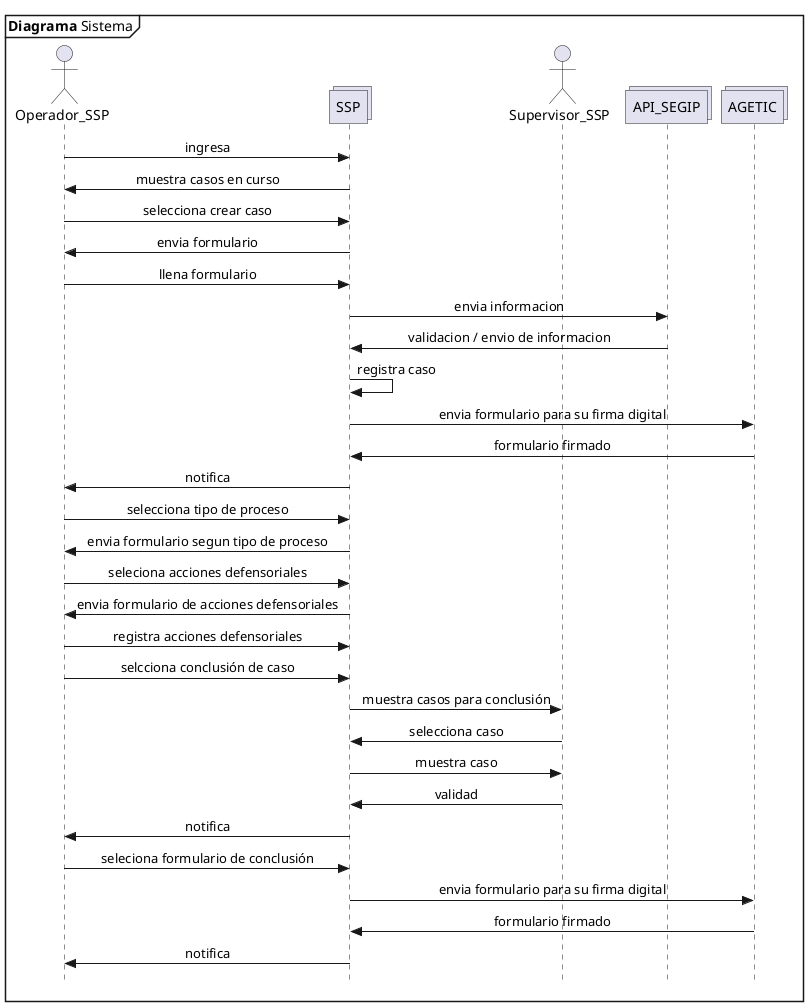 @startuml Diagrama_Sistema
skinparam Style strictuml
skinparam SequenceMessageAlignment center

mainframe **Diagrama** Sistema

actor Operador_SSP as opssp
collections SSP
actor Supervisor_SSP as supssp
collections API_SEGIP as segip
collections AGETIC as agetic

opssp->SSP: ingresa
SSP->opssp: muestra casos en curso
opssp->SSP: selecciona crear caso
SSP->opssp: envia formulario
opssp->SSP: llena formulario
SSP->segip: envia informacion
segip->SSP: validacion / envio de informacion
SSP->SSP: registra caso
SSP->agetic: envia formulario para su firma digital
agetic->SSP: formulario firmado 
SSP->opssp: notifica
opssp->SSP: selecciona tipo de proceso
SSP->opssp: envia formulario segun tipo de proceso
opssp->SSP: seleciona acciones defensoriales
SSP->opssp: envia formulario de acciones defensoriales
opssp->SSP: registra acciones defensoriales
opssp->SSP: selcciona conclusión de caso
SSP->supssp: muestra casos para conclusión
supssp->SSP: selecciona caso
SSP->supssp: muestra caso
supssp->SSP: validad
SSP->opssp: notifica
opssp->SSP: seleciona formulario de conclusión
SSP->agetic: envia formulario para su firma digital
agetic->SSP: formulario firmado
SSP->opssp: notifica

@enduml